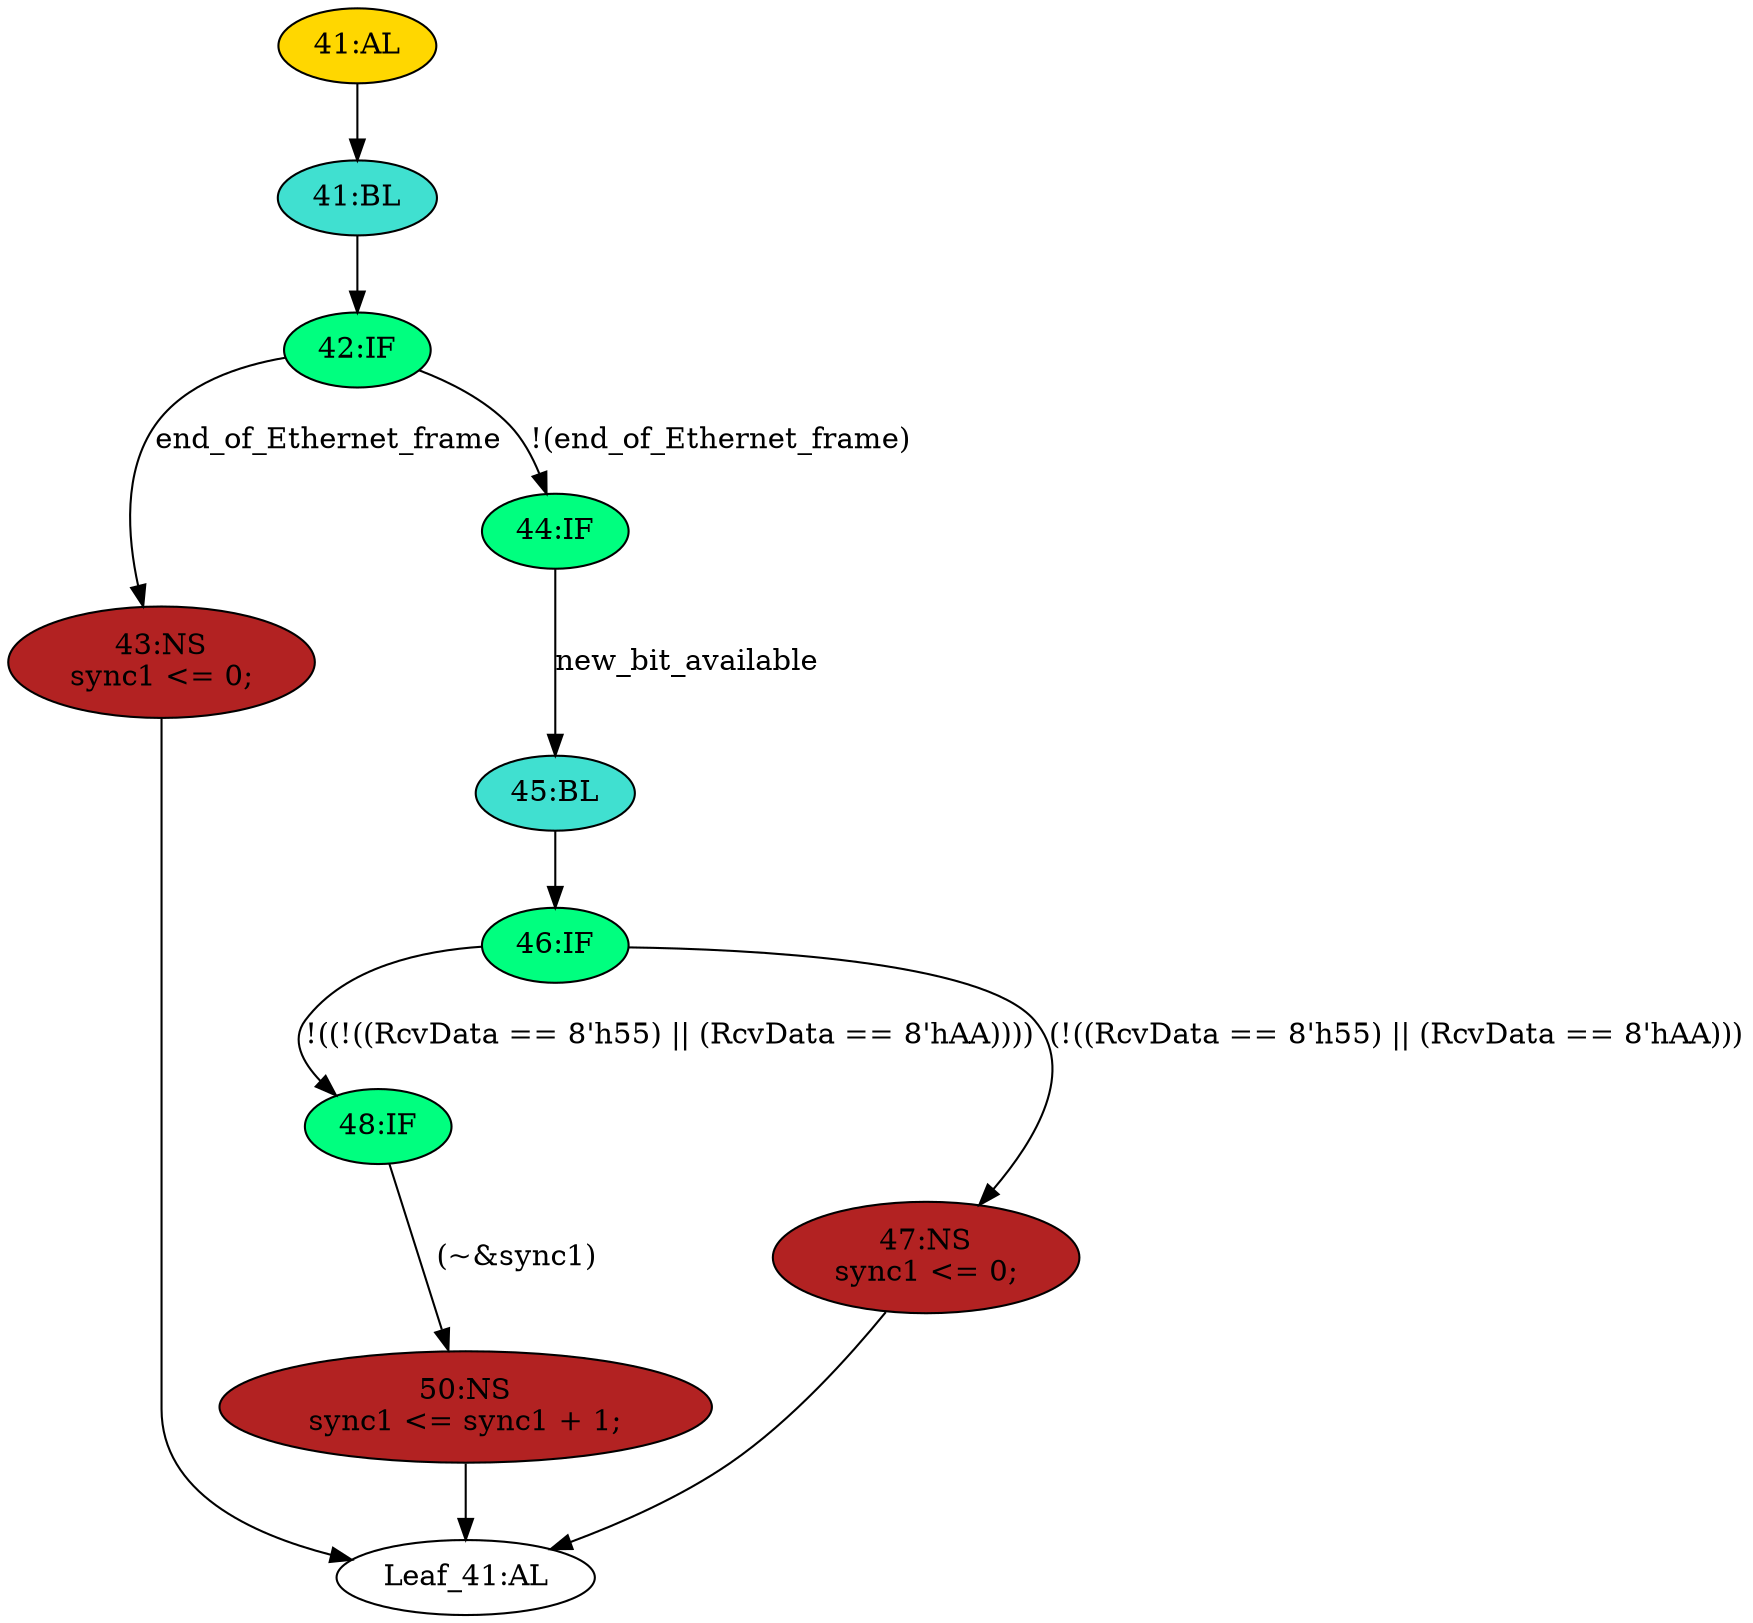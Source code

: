 strict digraph "" {
	node [label="\N"];
	"Leaf_41:AL"	 [def_var="['sync1']",
		label="Leaf_41:AL"];
	"48:IF"	 [ast="<pyverilog.vparser.ast.IfStatement object at 0x7f4415e11590>",
		fillcolor=springgreen,
		label="48:IF",
		statements="[]",
		style=filled,
		typ=IfStatement];
	"50:NS"	 [ast="<pyverilog.vparser.ast.NonblockingSubstitution object at 0x7f4415e11650>",
		fillcolor=firebrick,
		label="50:NS
sync1 <= sync1 + 1;",
		statements="[<pyverilog.vparser.ast.NonblockingSubstitution object at 0x7f4415e11650>]",
		style=filled,
		typ=NonblockingSubstitution];
	"48:IF" -> "50:NS"	 [cond="['sync1']",
		label="(~&sync1)",
		lineno=48];
	"41:AL"	 [ast="<pyverilog.vparser.ast.Always object at 0x7f4415e11f90>",
		clk_sens=True,
		fillcolor=gold,
		label="41:AL",
		sens="['clk48']",
		statements="[]",
		style=filled,
		typ=Always,
		use_var="['new_bit_available', 'RcvData', 'end_of_Ethernet_frame', 'sync1']"];
	"41:BL"	 [ast="<pyverilog.vparser.ast.Block object at 0x7f4415e170d0>",
		fillcolor=turquoise,
		label="41:BL",
		statements="[]",
		style=filled,
		typ=Block];
	"41:AL" -> "41:BL"	 [cond="[]",
		lineno=None];
	"43:NS"	 [ast="<pyverilog.vparser.ast.NonblockingSubstitution object at 0x7f4415e11dd0>",
		fillcolor=firebrick,
		label="43:NS
sync1 <= 0;",
		statements="[<pyverilog.vparser.ast.NonblockingSubstitution object at 0x7f4415e11dd0>]",
		style=filled,
		typ=NonblockingSubstitution];
	"43:NS" -> "Leaf_41:AL"	 [cond="[]",
		lineno=None];
	"42:IF"	 [ast="<pyverilog.vparser.ast.IfStatement object at 0x7f4415e11a50>",
		fillcolor=springgreen,
		label="42:IF",
		statements="[]",
		style=filled,
		typ=IfStatement];
	"42:IF" -> "43:NS"	 [cond="['end_of_Ethernet_frame']",
		label=end_of_Ethernet_frame,
		lineno=42];
	"44:IF"	 [ast="<pyverilog.vparser.ast.IfStatement object at 0x7f4415e11a90>",
		fillcolor=springgreen,
		label="44:IF",
		statements="[]",
		style=filled,
		typ=IfStatement];
	"42:IF" -> "44:IF"	 [cond="['end_of_Ethernet_frame']",
		label="!(end_of_Ethernet_frame)",
		lineno=42];
	"45:BL"	 [ast="<pyverilog.vparser.ast.Block object at 0x7f4415e11ad0>",
		fillcolor=turquoise,
		label="45:BL",
		statements="[]",
		style=filled,
		typ=Block];
	"46:IF"	 [ast="<pyverilog.vparser.ast.IfStatement object at 0x7f4415e11b10>",
		fillcolor=springgreen,
		label="46:IF",
		statements="[]",
		style=filled,
		typ=IfStatement];
	"45:BL" -> "46:IF"	 [cond="[]",
		lineno=None];
	"47:NS"	 [ast="<pyverilog.vparser.ast.NonblockingSubstitution object at 0x7f4415e118d0>",
		fillcolor=firebrick,
		label="47:NS
sync1 <= 0;",
		statements="[<pyverilog.vparser.ast.NonblockingSubstitution object at 0x7f4415e118d0>]",
		style=filled,
		typ=NonblockingSubstitution];
	"47:NS" -> "Leaf_41:AL"	 [cond="[]",
		lineno=None];
	"46:IF" -> "48:IF"	 [cond="['RcvData', 'RcvData']",
		label="!((!((RcvData == 8'h55) || (RcvData == 8'hAA))))",
		lineno=46];
	"46:IF" -> "47:NS"	 [cond="['RcvData', 'RcvData']",
		label="(!((RcvData == 8'h55) || (RcvData == 8'hAA)))",
		lineno=46];
	"44:IF" -> "45:BL"	 [cond="['new_bit_available']",
		label=new_bit_available,
		lineno=44];
	"41:BL" -> "42:IF"	 [cond="[]",
		lineno=None];
	"50:NS" -> "Leaf_41:AL"	 [cond="[]",
		lineno=None];
}
